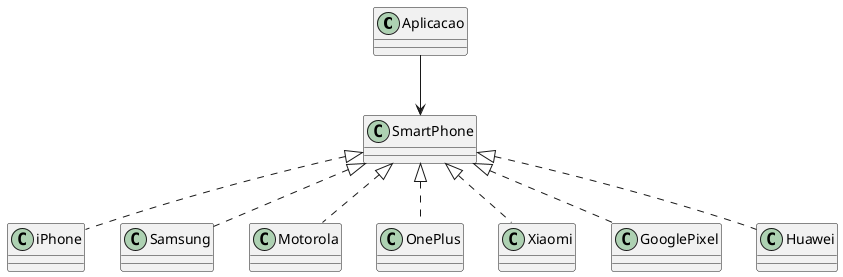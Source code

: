 
@startuml

top to bottom direction
'left to right direction
class Aplicacao{ }
class iPhone{ }
class Samsung{ }
class Motorola{ }
class OnePlus{ }
class Xiaomi{ }
class GooglePixel{ }
class Huawei{ }

class SmartPhone{  }

Aplicacao --> SmartPhone

SmartPhone <|.. iPhone 
SmartPhone <|.. Samsung 
SmartPhone <|.. Motorola 
SmartPhone <|.. OnePlus 
SmartPhone <|.. Xiaomi 
SmartPhone <|.. GooglePixel 
SmartPhone <|.. Huawei 


' iPhone -[hidden]- Xiaomi
' Samsung -[hidden]- GooglePixel
' Motorola -[hidden]- Huawei
' OnePlus -[hidden]- Aplicacao


@enduml